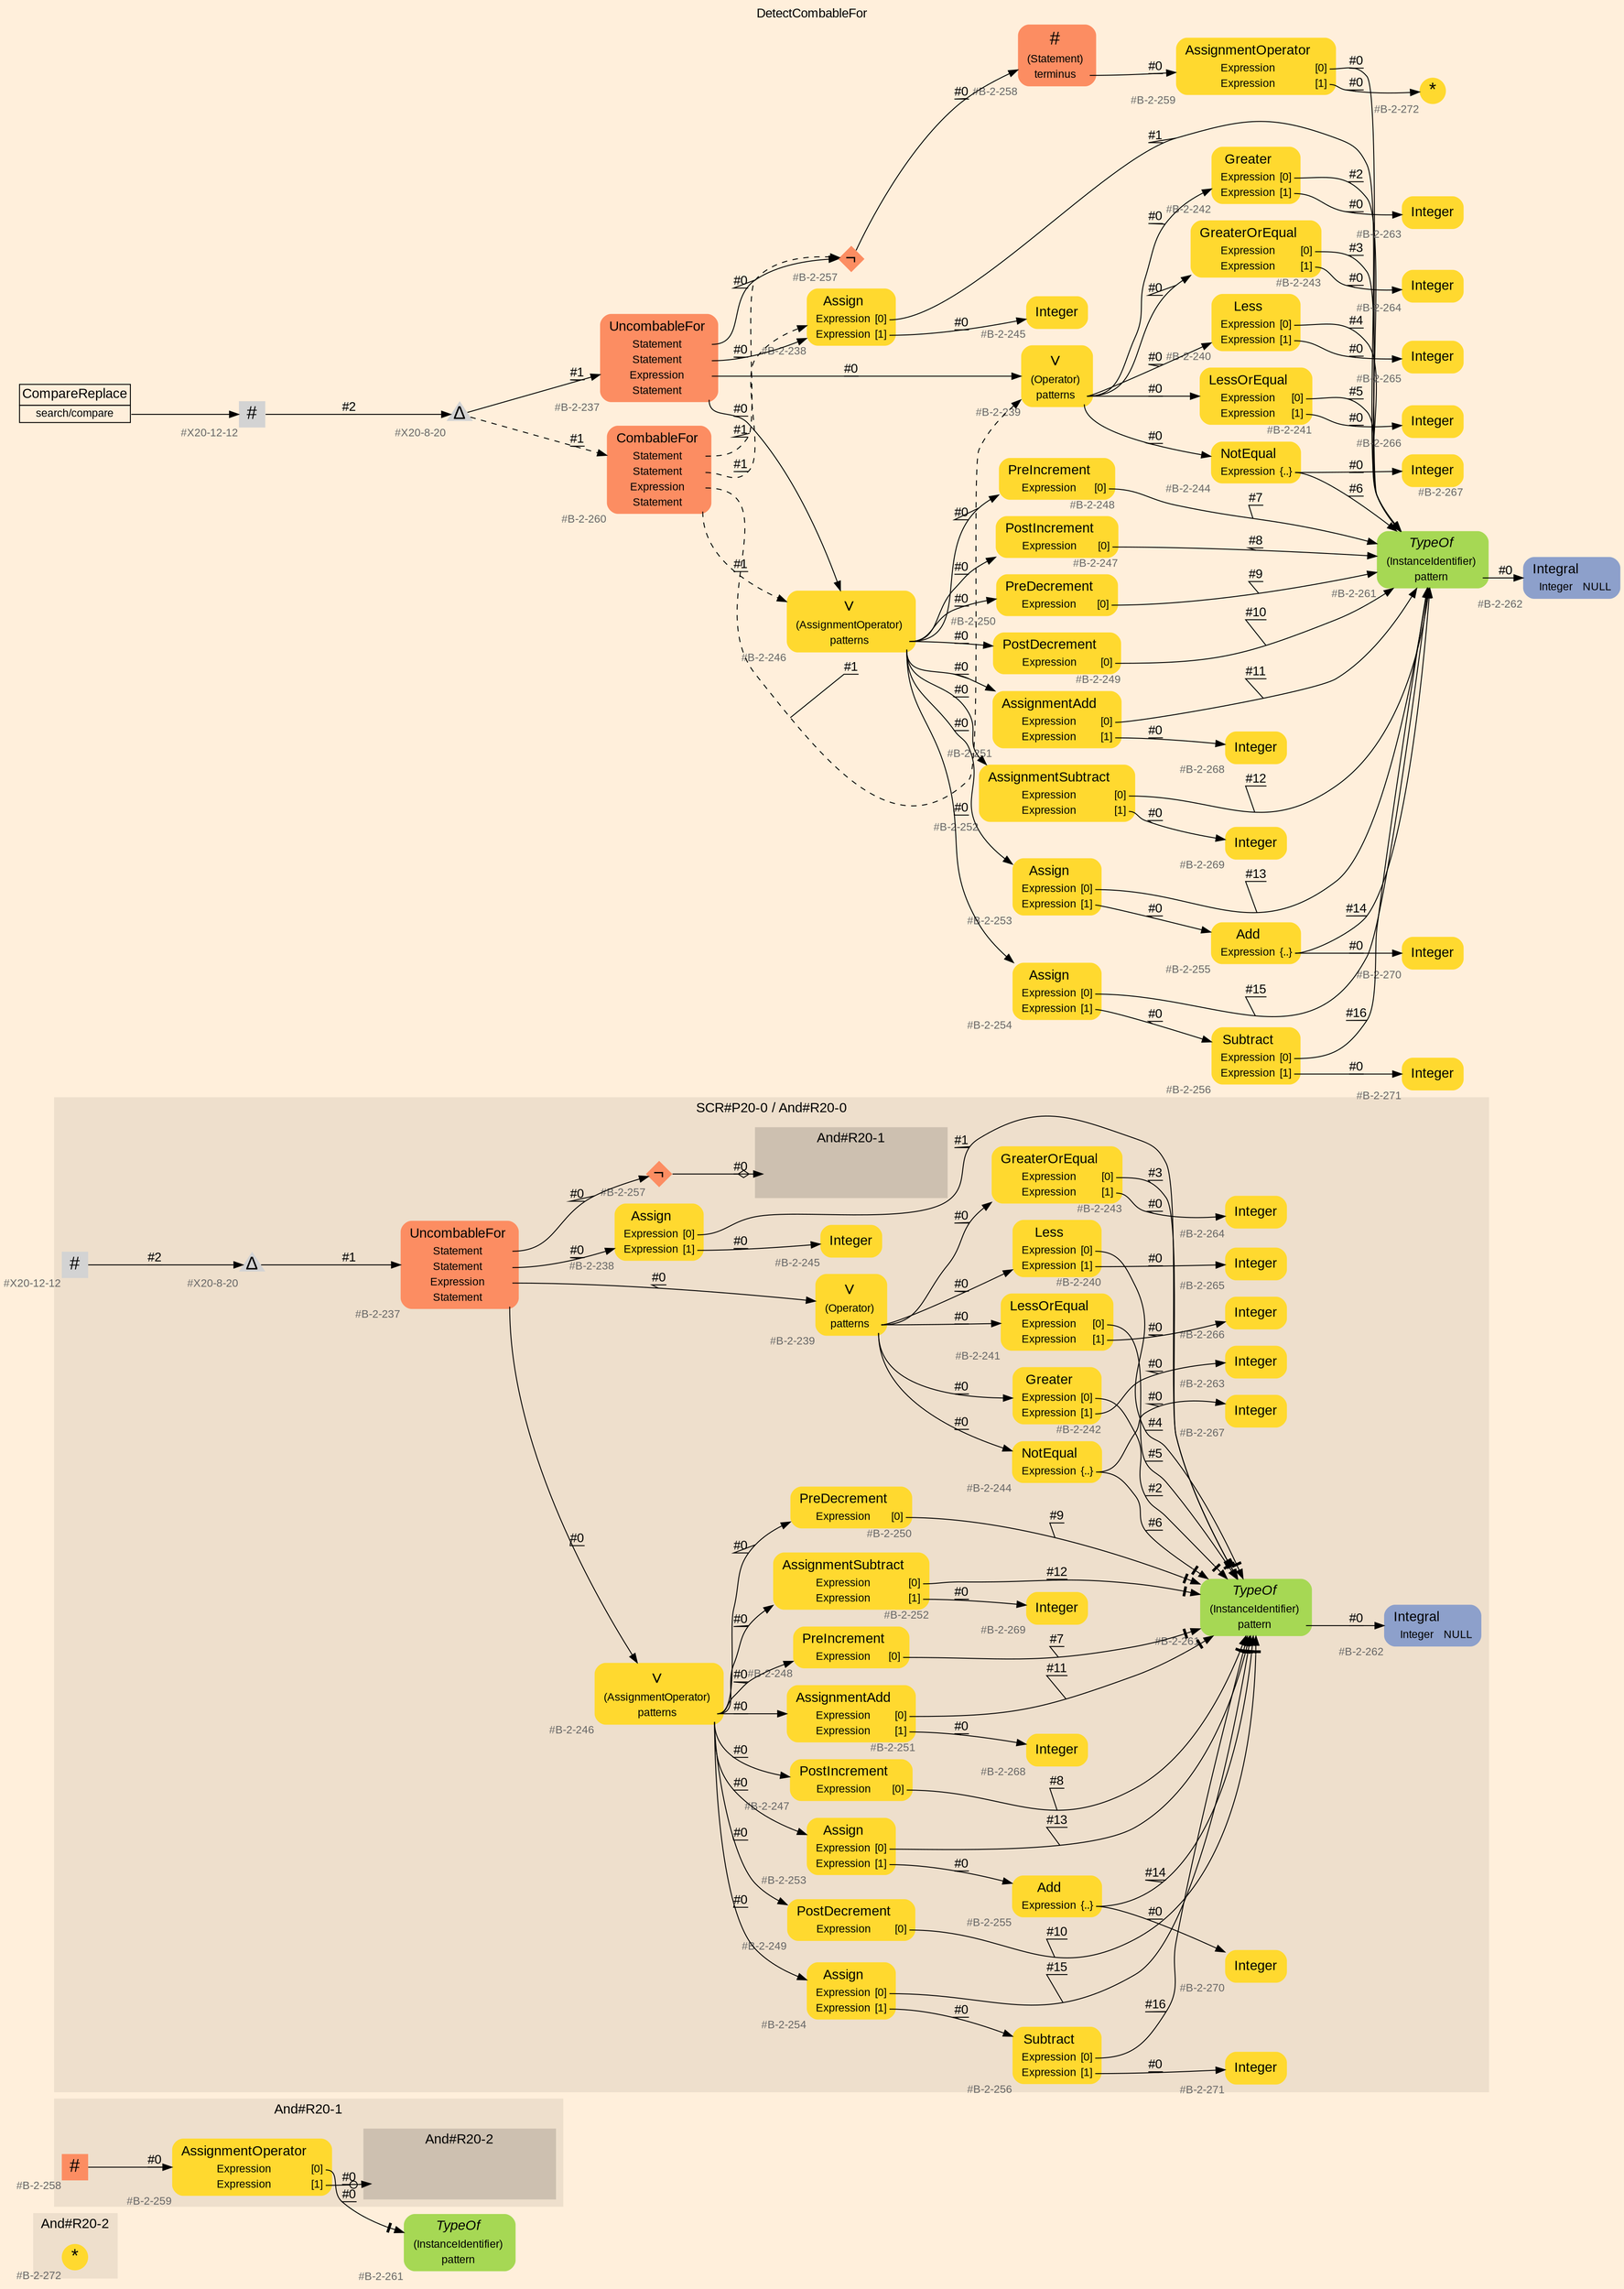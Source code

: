 digraph "DetectCombableFor" {
label = "DetectCombableFor"
labelloc = t
graph [
    rankdir = "LR"
    ranksep = 0.3
    bgcolor = antiquewhite1
    color = black
    fontcolor = black
    fontname = "Arial"
];
node [
    fontname = "Arial"
];
edge [
    fontname = "Arial"
];

// -------------------- figure And#R20-2 --------------------
// -------- region And#R20-2 ----------
subgraph "clusterAnd#R20-2" {
    label = "And#R20-2"
    style = "filled"
    color = antiquewhite2
    fontsize = "15"
    // -------- block And#R20-2/#B-2-272 ----------
    "And#R20-2/#B-2-272" [
        fillcolor = "/set28/6"
        xlabel = "#B-2-272"
        fontsize = "12"
        fontcolor = grey40
        shape = "circle"
        label = <<FONT COLOR="black" POINT-SIZE="20">*</FONT>>
        style = "filled"
        penwidth = 0.0
        fixedsize = true
        width = 0.4
        height = 0.4
    ];
    
}


// -------------------- figure And#R20-1 --------------------
// -------- region And#R20-1 ----------
subgraph "clusterAnd#R20-1" {
    label = "And#R20-1"
    style = "filled"
    color = antiquewhite2
    fontsize = "15"
    // -------- block And#R20-1/#B-2-258 ----------
    "And#R20-1/#B-2-258" [
        fillcolor = "/set28/2"
        xlabel = "#B-2-258"
        fontsize = "12"
        fontcolor = grey40
        shape = "square"
        label = <<FONT COLOR="black" POINT-SIZE="20">#</FONT>>
        style = "filled"
        penwidth = 0.0
        fixedsize = true
        width = 0.4
        height = 0.4
    ];
    
    // -------- block And#R20-1/#B-2-259 ----------
    "And#R20-1/#B-2-259" [
        fillcolor = "/set28/6"
        xlabel = "#B-2-259"
        fontsize = "12"
        fontcolor = grey40
        shape = "plaintext"
        label = <<TABLE BORDER="0" CELLBORDER="0" CELLSPACING="0">
         <TR><TD><FONT COLOR="black" POINT-SIZE="15">AssignmentOperator</FONT></TD></TR>
         <TR><TD><FONT COLOR="black" POINT-SIZE="12">Expression</FONT></TD><TD PORT="port0"><FONT COLOR="black" POINT-SIZE="12">[0]</FONT></TD></TR>
         <TR><TD><FONT COLOR="black" POINT-SIZE="12">Expression</FONT></TD><TD PORT="port1"><FONT COLOR="black" POINT-SIZE="12">[1]</FONT></TD></TR>
        </TABLE>>
        style = "rounded,filled"
    ];
    
    // -------- region And#R20-1/And#R20-2 ----------
    subgraph "clusterAnd#R20-1/And#R20-2" {
        label = "And#R20-2"
        style = "filled"
        color = antiquewhite3
        fontsize = "15"
        // -------- block And#R20-1/And#R20-2/#B-2-272 ----------
        "And#R20-1/And#R20-2/#B-2-272" [
            fillcolor = "/set28/6"
            xlabel = "#B-2-272"
            fontsize = "12"
            fontcolor = grey40
            shape = "none"
            style = "invisible"
        ];
        
    }
    
}

// -------- block And#R20-1/#B-2-261 ----------
"And#R20-1/#B-2-261" [
    fillcolor = "/set28/5"
    xlabel = "#B-2-261"
    fontsize = "12"
    fontcolor = grey40
    shape = "plaintext"
    label = <<TABLE BORDER="0" CELLBORDER="0" CELLSPACING="0">
     <TR><TD><FONT COLOR="black" POINT-SIZE="15"><I>TypeOf</I></FONT></TD></TR>
     <TR><TD><FONT COLOR="black" POINT-SIZE="12">(InstanceIdentifier)</FONT></TD><TD PORT="port0"></TD></TR>
     <TR><TD><FONT COLOR="black" POINT-SIZE="12">pattern</FONT></TD><TD PORT="port1"></TD></TR>
    </TABLE>>
    style = "rounded,filled"
];

"And#R20-1/#B-2-258" -> "And#R20-1/#B-2-259" [
    label = "#0"
    decorate = true
    color = black
    fontcolor = black
];

"And#R20-1/#B-2-259":port0 -> "And#R20-1/#B-2-261" [
    arrowhead="normalnonetee"
    label = "#0"
    decorate = true
    color = black
    fontcolor = black
];

"And#R20-1/#B-2-259":port1 -> "And#R20-1/And#R20-2/#B-2-272" [
    arrowhead="normalnoneodot"
    label = "#0"
    decorate = true
    color = black
    fontcolor = black
];


// -------------------- figure And#R20-0 --------------------
// -------- region And#R20-0 ----------
subgraph "clusterAnd#R20-0" {
    label = "SCR#P20-0 / And#R20-0"
    style = "filled"
    color = antiquewhite2
    fontsize = "15"
    // -------- block And#R20-0/#B-2-249 ----------
    "And#R20-0/#B-2-249" [
        fillcolor = "/set28/6"
        xlabel = "#B-2-249"
        fontsize = "12"
        fontcolor = grey40
        shape = "plaintext"
        label = <<TABLE BORDER="0" CELLBORDER="0" CELLSPACING="0">
         <TR><TD><FONT COLOR="black" POINT-SIZE="15">PostDecrement</FONT></TD></TR>
         <TR><TD><FONT COLOR="black" POINT-SIZE="12">Expression</FONT></TD><TD PORT="port0"><FONT COLOR="black" POINT-SIZE="12">[0]</FONT></TD></TR>
        </TABLE>>
        style = "rounded,filled"
    ];
    
    // -------- block And#R20-0/#B-2-257 ----------
    "And#R20-0/#B-2-257" [
        fillcolor = "/set28/2"
        xlabel = "#B-2-257"
        fontsize = "12"
        fontcolor = grey40
        shape = "diamond"
        label = <<FONT COLOR="black" POINT-SIZE="20">¬</FONT>>
        style = "filled"
        penwidth = 0.0
        fixedsize = true
        width = 0.4
        height = 0.4
    ];
    
    // -------- block And#R20-0/#B-2-247 ----------
    "And#R20-0/#B-2-247" [
        fillcolor = "/set28/6"
        xlabel = "#B-2-247"
        fontsize = "12"
        fontcolor = grey40
        shape = "plaintext"
        label = <<TABLE BORDER="0" CELLBORDER="0" CELLSPACING="0">
         <TR><TD><FONT COLOR="black" POINT-SIZE="15">PostIncrement</FONT></TD></TR>
         <TR><TD><FONT COLOR="black" POINT-SIZE="12">Expression</FONT></TD><TD PORT="port0"><FONT COLOR="black" POINT-SIZE="12">[0]</FONT></TD></TR>
        </TABLE>>
        style = "rounded,filled"
    ];
    
    // -------- block And#R20-0/#B-2-239 ----------
    "And#R20-0/#B-2-239" [
        fillcolor = "/set28/6"
        xlabel = "#B-2-239"
        fontsize = "12"
        fontcolor = grey40
        shape = "plaintext"
        label = <<TABLE BORDER="0" CELLBORDER="0" CELLSPACING="0">
         <TR><TD><FONT COLOR="black" POINT-SIZE="20">∨</FONT></TD></TR>
         <TR><TD><FONT COLOR="black" POINT-SIZE="12">(Operator)</FONT></TD><TD PORT="port0"></TD></TR>
         <TR><TD><FONT COLOR="black" POINT-SIZE="12">patterns</FONT></TD><TD PORT="port1"></TD></TR>
        </TABLE>>
        style = "rounded,filled"
    ];
    
    // -------- block And#R20-0/#B-2-267 ----------
    "And#R20-0/#B-2-267" [
        fillcolor = "/set28/6"
        xlabel = "#B-2-267"
        fontsize = "12"
        fontcolor = grey40
        shape = "plaintext"
        label = <<TABLE BORDER="0" CELLBORDER="0" CELLSPACING="0">
         <TR><TD><FONT COLOR="black" POINT-SIZE="15">Integer</FONT></TD></TR>
        </TABLE>>
        style = "rounded,filled"
    ];
    
    // -------- block And#R20-0/#B-2-262 ----------
    "And#R20-0/#B-2-262" [
        fillcolor = "/set28/3"
        xlabel = "#B-2-262"
        fontsize = "12"
        fontcolor = grey40
        shape = "plaintext"
        label = <<TABLE BORDER="0" CELLBORDER="0" CELLSPACING="0">
         <TR><TD><FONT COLOR="black" POINT-SIZE="15">Integral</FONT></TD></TR>
         <TR><TD><FONT COLOR="black" POINT-SIZE="12">Integer</FONT></TD><TD PORT="port0"><FONT COLOR="black" POINT-SIZE="12">NULL</FONT></TD></TR>
        </TABLE>>
        style = "rounded,filled"
    ];
    
    // -------- block And#R20-0/#B-2-248 ----------
    "And#R20-0/#B-2-248" [
        fillcolor = "/set28/6"
        xlabel = "#B-2-248"
        fontsize = "12"
        fontcolor = grey40
        shape = "plaintext"
        label = <<TABLE BORDER="0" CELLBORDER="0" CELLSPACING="0">
         <TR><TD><FONT COLOR="black" POINT-SIZE="15">PreIncrement</FONT></TD></TR>
         <TR><TD><FONT COLOR="black" POINT-SIZE="12">Expression</FONT></TD><TD PORT="port0"><FONT COLOR="black" POINT-SIZE="12">[0]</FONT></TD></TR>
        </TABLE>>
        style = "rounded,filled"
    ];
    
    // -------- block And#R20-0/#B-2-266 ----------
    "And#R20-0/#B-2-266" [
        fillcolor = "/set28/6"
        xlabel = "#B-2-266"
        fontsize = "12"
        fontcolor = grey40
        shape = "plaintext"
        label = <<TABLE BORDER="0" CELLBORDER="0" CELLSPACING="0">
         <TR><TD><FONT COLOR="black" POINT-SIZE="15">Integer</FONT></TD></TR>
        </TABLE>>
        style = "rounded,filled"
    ];
    
    // -------- block And#R20-0/#B-2-253 ----------
    "And#R20-0/#B-2-253" [
        fillcolor = "/set28/6"
        xlabel = "#B-2-253"
        fontsize = "12"
        fontcolor = grey40
        shape = "plaintext"
        label = <<TABLE BORDER="0" CELLBORDER="0" CELLSPACING="0">
         <TR><TD><FONT COLOR="black" POINT-SIZE="15">Assign</FONT></TD></TR>
         <TR><TD><FONT COLOR="black" POINT-SIZE="12">Expression</FONT></TD><TD PORT="port0"><FONT COLOR="black" POINT-SIZE="12">[0]</FONT></TD></TR>
         <TR><TD><FONT COLOR="black" POINT-SIZE="12">Expression</FONT></TD><TD PORT="port1"><FONT COLOR="black" POINT-SIZE="12">[1]</FONT></TD></TR>
        </TABLE>>
        style = "rounded,filled"
    ];
    
    // -------- block And#R20-0/#B-2-268 ----------
    "And#R20-0/#B-2-268" [
        fillcolor = "/set28/6"
        xlabel = "#B-2-268"
        fontsize = "12"
        fontcolor = grey40
        shape = "plaintext"
        label = <<TABLE BORDER="0" CELLBORDER="0" CELLSPACING="0">
         <TR><TD><FONT COLOR="black" POINT-SIZE="15">Integer</FONT></TD></TR>
        </TABLE>>
        style = "rounded,filled"
    ];
    
    // -------- block And#R20-0/#B-2-238 ----------
    "And#R20-0/#B-2-238" [
        fillcolor = "/set28/6"
        xlabel = "#B-2-238"
        fontsize = "12"
        fontcolor = grey40
        shape = "plaintext"
        label = <<TABLE BORDER="0" CELLBORDER="0" CELLSPACING="0">
         <TR><TD><FONT COLOR="black" POINT-SIZE="15">Assign</FONT></TD></TR>
         <TR><TD><FONT COLOR="black" POINT-SIZE="12">Expression</FONT></TD><TD PORT="port0"><FONT COLOR="black" POINT-SIZE="12">[0]</FONT></TD></TR>
         <TR><TD><FONT COLOR="black" POINT-SIZE="12">Expression</FONT></TD><TD PORT="port1"><FONT COLOR="black" POINT-SIZE="12">[1]</FONT></TD></TR>
        </TABLE>>
        style = "rounded,filled"
    ];
    
    // -------- block And#R20-0/#B-2-252 ----------
    "And#R20-0/#B-2-252" [
        fillcolor = "/set28/6"
        xlabel = "#B-2-252"
        fontsize = "12"
        fontcolor = grey40
        shape = "plaintext"
        label = <<TABLE BORDER="0" CELLBORDER="0" CELLSPACING="0">
         <TR><TD><FONT COLOR="black" POINT-SIZE="15">AssignmentSubtract</FONT></TD></TR>
         <TR><TD><FONT COLOR="black" POINT-SIZE="12">Expression</FONT></TD><TD PORT="port0"><FONT COLOR="black" POINT-SIZE="12">[0]</FONT></TD></TR>
         <TR><TD><FONT COLOR="black" POINT-SIZE="12">Expression</FONT></TD><TD PORT="port1"><FONT COLOR="black" POINT-SIZE="12">[1]</FONT></TD></TR>
        </TABLE>>
        style = "rounded,filled"
    ];
    
    // -------- block And#R20-0/#B-2-261 ----------
    "And#R20-0/#B-2-261" [
        fillcolor = "/set28/5"
        xlabel = "#B-2-261"
        fontsize = "12"
        fontcolor = grey40
        shape = "plaintext"
        label = <<TABLE BORDER="0" CELLBORDER="0" CELLSPACING="0">
         <TR><TD><FONT COLOR="black" POINT-SIZE="15"><I>TypeOf</I></FONT></TD></TR>
         <TR><TD><FONT COLOR="black" POINT-SIZE="12">(InstanceIdentifier)</FONT></TD><TD PORT="port0"></TD></TR>
         <TR><TD><FONT COLOR="black" POINT-SIZE="12">pattern</FONT></TD><TD PORT="port1"></TD></TR>
        </TABLE>>
        style = "rounded,filled"
    ];
    
    // -------- block And#R20-0/#B-2-250 ----------
    "And#R20-0/#B-2-250" [
        fillcolor = "/set28/6"
        xlabel = "#B-2-250"
        fontsize = "12"
        fontcolor = grey40
        shape = "plaintext"
        label = <<TABLE BORDER="0" CELLBORDER="0" CELLSPACING="0">
         <TR><TD><FONT COLOR="black" POINT-SIZE="15">PreDecrement</FONT></TD></TR>
         <TR><TD><FONT COLOR="black" POINT-SIZE="12">Expression</FONT></TD><TD PORT="port0"><FONT COLOR="black" POINT-SIZE="12">[0]</FONT></TD></TR>
        </TABLE>>
        style = "rounded,filled"
    ];
    
    // -------- block And#R20-0/#B-2-269 ----------
    "And#R20-0/#B-2-269" [
        fillcolor = "/set28/6"
        xlabel = "#B-2-269"
        fontsize = "12"
        fontcolor = grey40
        shape = "plaintext"
        label = <<TABLE BORDER="0" CELLBORDER="0" CELLSPACING="0">
         <TR><TD><FONT COLOR="black" POINT-SIZE="15">Integer</FONT></TD></TR>
        </TABLE>>
        style = "rounded,filled"
    ];
    
    // -------- block And#R20-0/#B-2-263 ----------
    "And#R20-0/#B-2-263" [
        fillcolor = "/set28/6"
        xlabel = "#B-2-263"
        fontsize = "12"
        fontcolor = grey40
        shape = "plaintext"
        label = <<TABLE BORDER="0" CELLBORDER="0" CELLSPACING="0">
         <TR><TD><FONT COLOR="black" POINT-SIZE="15">Integer</FONT></TD></TR>
        </TABLE>>
        style = "rounded,filled"
    ];
    
    // -------- block And#R20-0/#B-2-241 ----------
    "And#R20-0/#B-2-241" [
        fillcolor = "/set28/6"
        xlabel = "#B-2-241"
        fontsize = "12"
        fontcolor = grey40
        shape = "plaintext"
        label = <<TABLE BORDER="0" CELLBORDER="0" CELLSPACING="0">
         <TR><TD><FONT COLOR="black" POINT-SIZE="15">LessOrEqual</FONT></TD></TR>
         <TR><TD><FONT COLOR="black" POINT-SIZE="12">Expression</FONT></TD><TD PORT="port0"><FONT COLOR="black" POINT-SIZE="12">[0]</FONT></TD></TR>
         <TR><TD><FONT COLOR="black" POINT-SIZE="12">Expression</FONT></TD><TD PORT="port1"><FONT COLOR="black" POINT-SIZE="12">[1]</FONT></TD></TR>
        </TABLE>>
        style = "rounded,filled"
    ];
    
    // -------- block And#R20-0/#B-2-256 ----------
    "And#R20-0/#B-2-256" [
        fillcolor = "/set28/6"
        xlabel = "#B-2-256"
        fontsize = "12"
        fontcolor = grey40
        shape = "plaintext"
        label = <<TABLE BORDER="0" CELLBORDER="0" CELLSPACING="0">
         <TR><TD><FONT COLOR="black" POINT-SIZE="15">Subtract</FONT></TD></TR>
         <TR><TD><FONT COLOR="black" POINT-SIZE="12">Expression</FONT></TD><TD PORT="port0"><FONT COLOR="black" POINT-SIZE="12">[0]</FONT></TD></TR>
         <TR><TD><FONT COLOR="black" POINT-SIZE="12">Expression</FONT></TD><TD PORT="port1"><FONT COLOR="black" POINT-SIZE="12">[1]</FONT></TD></TR>
        </TABLE>>
        style = "rounded,filled"
    ];
    
    // -------- block And#R20-0/#B-2-255 ----------
    "And#R20-0/#B-2-255" [
        fillcolor = "/set28/6"
        xlabel = "#B-2-255"
        fontsize = "12"
        fontcolor = grey40
        shape = "plaintext"
        label = <<TABLE BORDER="0" CELLBORDER="0" CELLSPACING="0">
         <TR><TD><FONT COLOR="black" POINT-SIZE="15">Add</FONT></TD></TR>
         <TR><TD><FONT COLOR="black" POINT-SIZE="12">Expression</FONT></TD><TD PORT="port0"><FONT COLOR="black" POINT-SIZE="12">{..}</FONT></TD></TR>
        </TABLE>>
        style = "rounded,filled"
    ];
    
    // -------- block And#R20-0/#B-2-240 ----------
    "And#R20-0/#B-2-240" [
        fillcolor = "/set28/6"
        xlabel = "#B-2-240"
        fontsize = "12"
        fontcolor = grey40
        shape = "plaintext"
        label = <<TABLE BORDER="0" CELLBORDER="0" CELLSPACING="0">
         <TR><TD><FONT COLOR="black" POINT-SIZE="15">Less</FONT></TD></TR>
         <TR><TD><FONT COLOR="black" POINT-SIZE="12">Expression</FONT></TD><TD PORT="port0"><FONT COLOR="black" POINT-SIZE="12">[0]</FONT></TD></TR>
         <TR><TD><FONT COLOR="black" POINT-SIZE="12">Expression</FONT></TD><TD PORT="port1"><FONT COLOR="black" POINT-SIZE="12">[1]</FONT></TD></TR>
        </TABLE>>
        style = "rounded,filled"
    ];
    
    // -------- block And#R20-0/#B-2-243 ----------
    "And#R20-0/#B-2-243" [
        fillcolor = "/set28/6"
        xlabel = "#B-2-243"
        fontsize = "12"
        fontcolor = grey40
        shape = "plaintext"
        label = <<TABLE BORDER="0" CELLBORDER="0" CELLSPACING="0">
         <TR><TD><FONT COLOR="black" POINT-SIZE="15">GreaterOrEqual</FONT></TD></TR>
         <TR><TD><FONT COLOR="black" POINT-SIZE="12">Expression</FONT></TD><TD PORT="port0"><FONT COLOR="black" POINT-SIZE="12">[0]</FONT></TD></TR>
         <TR><TD><FONT COLOR="black" POINT-SIZE="12">Expression</FONT></TD><TD PORT="port1"><FONT COLOR="black" POINT-SIZE="12">[1]</FONT></TD></TR>
        </TABLE>>
        style = "rounded,filled"
    ];
    
    // -------- block And#R20-0/#X20-8-20 ----------
    "And#R20-0/#X20-8-20" [
        xlabel = "#X20-8-20"
        fontsize = "12"
        fontcolor = grey40
        shape = "triangle"
        label = <<FONT COLOR="black" POINT-SIZE="20">Δ</FONT>>
        style = "filled"
        penwidth = 0.0
        fixedsize = true
        width = 0.4
        height = 0.4
    ];
    
    // -------- block And#R20-0/#B-2-265 ----------
    "And#R20-0/#B-2-265" [
        fillcolor = "/set28/6"
        xlabel = "#B-2-265"
        fontsize = "12"
        fontcolor = grey40
        shape = "plaintext"
        label = <<TABLE BORDER="0" CELLBORDER="0" CELLSPACING="0">
         <TR><TD><FONT COLOR="black" POINT-SIZE="15">Integer</FONT></TD></TR>
        </TABLE>>
        style = "rounded,filled"
    ];
    
    // -------- block And#R20-0/#B-2-270 ----------
    "And#R20-0/#B-2-270" [
        fillcolor = "/set28/6"
        xlabel = "#B-2-270"
        fontsize = "12"
        fontcolor = grey40
        shape = "plaintext"
        label = <<TABLE BORDER="0" CELLBORDER="0" CELLSPACING="0">
         <TR><TD><FONT COLOR="black" POINT-SIZE="15">Integer</FONT></TD></TR>
        </TABLE>>
        style = "rounded,filled"
    ];
    
    // -------- block And#R20-0/#B-2-246 ----------
    "And#R20-0/#B-2-246" [
        fillcolor = "/set28/6"
        xlabel = "#B-2-246"
        fontsize = "12"
        fontcolor = grey40
        shape = "plaintext"
        label = <<TABLE BORDER="0" CELLBORDER="0" CELLSPACING="0">
         <TR><TD><FONT COLOR="black" POINT-SIZE="20">∨</FONT></TD></TR>
         <TR><TD><FONT COLOR="black" POINT-SIZE="12">(AssignmentOperator)</FONT></TD><TD PORT="port0"></TD></TR>
         <TR><TD><FONT COLOR="black" POINT-SIZE="12">patterns</FONT></TD><TD PORT="port1"></TD></TR>
        </TABLE>>
        style = "rounded,filled"
    ];
    
    // -------- block And#R20-0/#B-2-244 ----------
    "And#R20-0/#B-2-244" [
        fillcolor = "/set28/6"
        xlabel = "#B-2-244"
        fontsize = "12"
        fontcolor = grey40
        shape = "plaintext"
        label = <<TABLE BORDER="0" CELLBORDER="0" CELLSPACING="0">
         <TR><TD><FONT COLOR="black" POINT-SIZE="15">NotEqual</FONT></TD></TR>
         <TR><TD><FONT COLOR="black" POINT-SIZE="12">Expression</FONT></TD><TD PORT="port0"><FONT COLOR="black" POINT-SIZE="12">{..}</FONT></TD></TR>
        </TABLE>>
        style = "rounded,filled"
    ];
    
    // -------- block And#R20-0/#B-2-254 ----------
    "And#R20-0/#B-2-254" [
        fillcolor = "/set28/6"
        xlabel = "#B-2-254"
        fontsize = "12"
        fontcolor = grey40
        shape = "plaintext"
        label = <<TABLE BORDER="0" CELLBORDER="0" CELLSPACING="0">
         <TR><TD><FONT COLOR="black" POINT-SIZE="15">Assign</FONT></TD></TR>
         <TR><TD><FONT COLOR="black" POINT-SIZE="12">Expression</FONT></TD><TD PORT="port0"><FONT COLOR="black" POINT-SIZE="12">[0]</FONT></TD></TR>
         <TR><TD><FONT COLOR="black" POINT-SIZE="12">Expression</FONT></TD><TD PORT="port1"><FONT COLOR="black" POINT-SIZE="12">[1]</FONT></TD></TR>
        </TABLE>>
        style = "rounded,filled"
    ];
    
    // -------- block And#R20-0/#B-2-271 ----------
    "And#R20-0/#B-2-271" [
        fillcolor = "/set28/6"
        xlabel = "#B-2-271"
        fontsize = "12"
        fontcolor = grey40
        shape = "plaintext"
        label = <<TABLE BORDER="0" CELLBORDER="0" CELLSPACING="0">
         <TR><TD><FONT COLOR="black" POINT-SIZE="15">Integer</FONT></TD></TR>
        </TABLE>>
        style = "rounded,filled"
    ];
    
    // -------- block And#R20-0/#B-2-251 ----------
    "And#R20-0/#B-2-251" [
        fillcolor = "/set28/6"
        xlabel = "#B-2-251"
        fontsize = "12"
        fontcolor = grey40
        shape = "plaintext"
        label = <<TABLE BORDER="0" CELLBORDER="0" CELLSPACING="0">
         <TR><TD><FONT COLOR="black" POINT-SIZE="15">AssignmentAdd</FONT></TD></TR>
         <TR><TD><FONT COLOR="black" POINT-SIZE="12">Expression</FONT></TD><TD PORT="port0"><FONT COLOR="black" POINT-SIZE="12">[0]</FONT></TD></TR>
         <TR><TD><FONT COLOR="black" POINT-SIZE="12">Expression</FONT></TD><TD PORT="port1"><FONT COLOR="black" POINT-SIZE="12">[1]</FONT></TD></TR>
        </TABLE>>
        style = "rounded,filled"
    ];
    
    // -------- block And#R20-0/#B-2-264 ----------
    "And#R20-0/#B-2-264" [
        fillcolor = "/set28/6"
        xlabel = "#B-2-264"
        fontsize = "12"
        fontcolor = grey40
        shape = "plaintext"
        label = <<TABLE BORDER="0" CELLBORDER="0" CELLSPACING="0">
         <TR><TD><FONT COLOR="black" POINT-SIZE="15">Integer</FONT></TD></TR>
        </TABLE>>
        style = "rounded,filled"
    ];
    
    // -------- block And#R20-0/#B-2-242 ----------
    "And#R20-0/#B-2-242" [
        fillcolor = "/set28/6"
        xlabel = "#B-2-242"
        fontsize = "12"
        fontcolor = grey40
        shape = "plaintext"
        label = <<TABLE BORDER="0" CELLBORDER="0" CELLSPACING="0">
         <TR><TD><FONT COLOR="black" POINT-SIZE="15">Greater</FONT></TD></TR>
         <TR><TD><FONT COLOR="black" POINT-SIZE="12">Expression</FONT></TD><TD PORT="port0"><FONT COLOR="black" POINT-SIZE="12">[0]</FONT></TD></TR>
         <TR><TD><FONT COLOR="black" POINT-SIZE="12">Expression</FONT></TD><TD PORT="port1"><FONT COLOR="black" POINT-SIZE="12">[1]</FONT></TD></TR>
        </TABLE>>
        style = "rounded,filled"
    ];
    
    // -------- block And#R20-0/#X20-12-12 ----------
    "And#R20-0/#X20-12-12" [
        xlabel = "#X20-12-12"
        fontsize = "12"
        fontcolor = grey40
        shape = "square"
        label = <<FONT COLOR="black" POINT-SIZE="20">#</FONT>>
        style = "filled"
        penwidth = 0.0
        fixedsize = true
        width = 0.4
        height = 0.4
    ];
    
    // -------- block And#R20-0/#B-2-237 ----------
    "And#R20-0/#B-2-237" [
        fillcolor = "/set28/2"
        xlabel = "#B-2-237"
        fontsize = "12"
        fontcolor = grey40
        shape = "plaintext"
        label = <<TABLE BORDER="0" CELLBORDER="0" CELLSPACING="0">
         <TR><TD><FONT COLOR="black" POINT-SIZE="15">UncombableFor</FONT></TD></TR>
         <TR><TD><FONT COLOR="black" POINT-SIZE="12">Statement</FONT></TD><TD PORT="port0"></TD></TR>
         <TR><TD><FONT COLOR="black" POINT-SIZE="12">Statement</FONT></TD><TD PORT="port1"></TD></TR>
         <TR><TD><FONT COLOR="black" POINT-SIZE="12">Expression</FONT></TD><TD PORT="port2"></TD></TR>
         <TR><TD><FONT COLOR="black" POINT-SIZE="12">Statement</FONT></TD><TD PORT="port3"></TD></TR>
        </TABLE>>
        style = "rounded,filled"
    ];
    
    // -------- block And#R20-0/#B-2-245 ----------
    "And#R20-0/#B-2-245" [
        fillcolor = "/set28/6"
        xlabel = "#B-2-245"
        fontsize = "12"
        fontcolor = grey40
        shape = "plaintext"
        label = <<TABLE BORDER="0" CELLBORDER="0" CELLSPACING="0">
         <TR><TD><FONT COLOR="black" POINT-SIZE="15">Integer</FONT></TD></TR>
        </TABLE>>
        style = "rounded,filled"
    ];
    
    // -------- region And#R20-0/And#R20-1 ----------
    subgraph "clusterAnd#R20-0/And#R20-1" {
        label = "And#R20-1"
        style = "filled"
        color = antiquewhite3
        fontsize = "15"
        // -------- block And#R20-0/And#R20-1/#B-2-258 ----------
        "And#R20-0/And#R20-1/#B-2-258" [
            fillcolor = "/set28/2"
            xlabel = "#B-2-258"
            fontsize = "12"
            fontcolor = grey40
            shape = "none"
            style = "invisible"
        ];
        
    }
    
}

"And#R20-0/#B-2-249":port0 -> "And#R20-0/#B-2-261" [
    arrowhead="normalnonetee"
    label = "#10"
    decorate = true
    color = black
    fontcolor = black
];

"And#R20-0/#B-2-257" -> "And#R20-0/And#R20-1/#B-2-258" [
    arrowhead="normalnoneodiamond"
    label = "#0"
    decorate = true
    color = black
    fontcolor = black
];

"And#R20-0/#B-2-247":port0 -> "And#R20-0/#B-2-261" [
    arrowhead="normalnonetee"
    label = "#8"
    decorate = true
    color = black
    fontcolor = black
];

"And#R20-0/#B-2-239":port1 -> "And#R20-0/#B-2-242" [
    label = "#0"
    decorate = true
    color = black
    fontcolor = black
];

"And#R20-0/#B-2-239":port1 -> "And#R20-0/#B-2-243" [
    label = "#0"
    decorate = true
    color = black
    fontcolor = black
];

"And#R20-0/#B-2-239":port1 -> "And#R20-0/#B-2-240" [
    label = "#0"
    decorate = true
    color = black
    fontcolor = black
];

"And#R20-0/#B-2-239":port1 -> "And#R20-0/#B-2-241" [
    label = "#0"
    decorate = true
    color = black
    fontcolor = black
];

"And#R20-0/#B-2-239":port1 -> "And#R20-0/#B-2-244" [
    label = "#0"
    decorate = true
    color = black
    fontcolor = black
];

"And#R20-0/#B-2-248":port0 -> "And#R20-0/#B-2-261" [
    arrowhead="normalnonetee"
    label = "#7"
    decorate = true
    color = black
    fontcolor = black
];

"And#R20-0/#B-2-253":port0 -> "And#R20-0/#B-2-261" [
    arrowhead="normalnonetee"
    label = "#13"
    decorate = true
    color = black
    fontcolor = black
];

"And#R20-0/#B-2-253":port1 -> "And#R20-0/#B-2-255" [
    label = "#0"
    decorate = true
    color = black
    fontcolor = black
];

"And#R20-0/#B-2-238":port0 -> "And#R20-0/#B-2-261" [
    arrowhead="normalnonebox"
    label = "#1"
    decorate = true
    color = black
    fontcolor = black
];

"And#R20-0/#B-2-238":port1 -> "And#R20-0/#B-2-245" [
    label = "#0"
    decorate = true
    color = black
    fontcolor = black
];

"And#R20-0/#B-2-252":port0 -> "And#R20-0/#B-2-261" [
    arrowhead="normalnonetee"
    label = "#12"
    decorate = true
    color = black
    fontcolor = black
];

"And#R20-0/#B-2-252":port1 -> "And#R20-0/#B-2-269" [
    label = "#0"
    decorate = true
    color = black
    fontcolor = black
];

"And#R20-0/#B-2-261":port1 -> "And#R20-0/#B-2-262" [
    label = "#0"
    decorate = true
    color = black
    fontcolor = black
];

"And#R20-0/#B-2-250":port0 -> "And#R20-0/#B-2-261" [
    arrowhead="normalnonetee"
    label = "#9"
    decorate = true
    color = black
    fontcolor = black
];

"And#R20-0/#B-2-241":port0 -> "And#R20-0/#B-2-261" [
    arrowhead="normalnonetee"
    label = "#5"
    decorate = true
    color = black
    fontcolor = black
];

"And#R20-0/#B-2-241":port1 -> "And#R20-0/#B-2-266" [
    label = "#0"
    decorate = true
    color = black
    fontcolor = black
];

"And#R20-0/#B-2-256":port0 -> "And#R20-0/#B-2-261" [
    arrowhead="normalnonetee"
    label = "#16"
    decorate = true
    color = black
    fontcolor = black
];

"And#R20-0/#B-2-256":port1 -> "And#R20-0/#B-2-271" [
    label = "#0"
    decorate = true
    color = black
    fontcolor = black
];

"And#R20-0/#B-2-255":port0 -> "And#R20-0/#B-2-261" [
    arrowhead="normalnonetee"
    label = "#14"
    decorate = true
    color = black
    fontcolor = black
];

"And#R20-0/#B-2-255":port0 -> "And#R20-0/#B-2-270" [
    label = "#0"
    decorate = true
    color = black
    fontcolor = black
];

"And#R20-0/#B-2-240":port0 -> "And#R20-0/#B-2-261" [
    arrowhead="normalnonetee"
    label = "#4"
    decorate = true
    color = black
    fontcolor = black
];

"And#R20-0/#B-2-240":port1 -> "And#R20-0/#B-2-265" [
    label = "#0"
    decorate = true
    color = black
    fontcolor = black
];

"And#R20-0/#B-2-243":port0 -> "And#R20-0/#B-2-261" [
    arrowhead="normalnonetee"
    label = "#3"
    decorate = true
    color = black
    fontcolor = black
];

"And#R20-0/#B-2-243":port1 -> "And#R20-0/#B-2-264" [
    label = "#0"
    decorate = true
    color = black
    fontcolor = black
];

"And#R20-0/#X20-8-20" -> "And#R20-0/#B-2-237" [
    label = "#1"
    decorate = true
    color = black
    fontcolor = black
];

"And#R20-0/#B-2-246":port1 -> "And#R20-0/#B-2-248" [
    label = "#0"
    decorate = true
    color = black
    fontcolor = black
];

"And#R20-0/#B-2-246":port1 -> "And#R20-0/#B-2-247" [
    label = "#0"
    decorate = true
    color = black
    fontcolor = black
];

"And#R20-0/#B-2-246":port1 -> "And#R20-0/#B-2-250" [
    label = "#0"
    decorate = true
    color = black
    fontcolor = black
];

"And#R20-0/#B-2-246":port1 -> "And#R20-0/#B-2-249" [
    label = "#0"
    decorate = true
    color = black
    fontcolor = black
];

"And#R20-0/#B-2-246":port1 -> "And#R20-0/#B-2-251" [
    label = "#0"
    decorate = true
    color = black
    fontcolor = black
];

"And#R20-0/#B-2-246":port1 -> "And#R20-0/#B-2-252" [
    label = "#0"
    decorate = true
    color = black
    fontcolor = black
];

"And#R20-0/#B-2-246":port1 -> "And#R20-0/#B-2-253" [
    label = "#0"
    decorate = true
    color = black
    fontcolor = black
];

"And#R20-0/#B-2-246":port1 -> "And#R20-0/#B-2-254" [
    label = "#0"
    decorate = true
    color = black
    fontcolor = black
];

"And#R20-0/#B-2-244":port0 -> "And#R20-0/#B-2-261" [
    arrowhead="normalnonetee"
    label = "#6"
    decorate = true
    color = black
    fontcolor = black
];

"And#R20-0/#B-2-244":port0 -> "And#R20-0/#B-2-267" [
    label = "#0"
    decorate = true
    color = black
    fontcolor = black
];

"And#R20-0/#B-2-254":port0 -> "And#R20-0/#B-2-261" [
    arrowhead="normalnonetee"
    label = "#15"
    decorate = true
    color = black
    fontcolor = black
];

"And#R20-0/#B-2-254":port1 -> "And#R20-0/#B-2-256" [
    label = "#0"
    decorate = true
    color = black
    fontcolor = black
];

"And#R20-0/#B-2-251":port0 -> "And#R20-0/#B-2-261" [
    arrowhead="normalnonetee"
    label = "#11"
    decorate = true
    color = black
    fontcolor = black
];

"And#R20-0/#B-2-251":port1 -> "And#R20-0/#B-2-268" [
    label = "#0"
    decorate = true
    color = black
    fontcolor = black
];

"And#R20-0/#B-2-242":port0 -> "And#R20-0/#B-2-261" [
    arrowhead="normalnonetee"
    label = "#2"
    decorate = true
    color = black
    fontcolor = black
];

"And#R20-0/#B-2-242":port1 -> "And#R20-0/#B-2-263" [
    label = "#0"
    decorate = true
    color = black
    fontcolor = black
];

"And#R20-0/#X20-12-12" -> "And#R20-0/#X20-8-20" [
    label = "#2"
    decorate = true
    color = black
    fontcolor = black
];

"And#R20-0/#B-2-237":port0 -> "And#R20-0/#B-2-257" [
    label = "#0"
    decorate = true
    color = black
    fontcolor = black
];

"And#R20-0/#B-2-237":port1 -> "And#R20-0/#B-2-238" [
    label = "#0"
    decorate = true
    color = black
    fontcolor = black
];

"And#R20-0/#B-2-237":port2 -> "And#R20-0/#B-2-239" [
    label = "#0"
    decorate = true
    color = black
    fontcolor = black
];

"And#R20-0/#B-2-237":port3 -> "And#R20-0/#B-2-246" [
    label = "#0"
    decorate = true
    color = black
    fontcolor = black
];


// -------------------- transformation figure --------------------
// -------- block CR#X20-10-20 ----------
"CR#X20-10-20" [
    fillcolor = antiquewhite1
    fontsize = "12"
    fontcolor = grey40
    shape = "plaintext"
    label = <<TABLE BORDER="0" CELLBORDER="1" CELLSPACING="0">
     <TR><TD><FONT COLOR="black" POINT-SIZE="15">CompareReplace</FONT></TD></TR>
     <TR><TD PORT="port0"><FONT COLOR="black" POINT-SIZE="12">search/compare</FONT></TD></TR>
    </TABLE>>
    style = "filled"
    color = black
];

// -------- block #X20-12-12 ----------
"#X20-12-12" [
    xlabel = "#X20-12-12"
    fontsize = "12"
    fontcolor = grey40
    shape = "square"
    label = <<FONT COLOR="black" POINT-SIZE="20">#</FONT>>
    style = "filled"
    penwidth = 0.0
    fixedsize = true
    width = 0.4
    height = 0.4
];

// -------- block #X20-8-20 ----------
"#X20-8-20" [
    xlabel = "#X20-8-20"
    fontsize = "12"
    fontcolor = grey40
    shape = "triangle"
    label = <<FONT COLOR="black" POINT-SIZE="20">Δ</FONT>>
    style = "filled"
    penwidth = 0.0
    fixedsize = true
    width = 0.4
    height = 0.4
];

// -------- block #B-2-237 ----------
"#B-2-237" [
    fillcolor = "/set28/2"
    xlabel = "#B-2-237"
    fontsize = "12"
    fontcolor = grey40
    shape = "plaintext"
    label = <<TABLE BORDER="0" CELLBORDER="0" CELLSPACING="0">
     <TR><TD><FONT COLOR="black" POINT-SIZE="15">UncombableFor</FONT></TD></TR>
     <TR><TD><FONT COLOR="black" POINT-SIZE="12">Statement</FONT></TD><TD PORT="port0"></TD></TR>
     <TR><TD><FONT COLOR="black" POINT-SIZE="12">Statement</FONT></TD><TD PORT="port1"></TD></TR>
     <TR><TD><FONT COLOR="black" POINT-SIZE="12">Expression</FONT></TD><TD PORT="port2"></TD></TR>
     <TR><TD><FONT COLOR="black" POINT-SIZE="12">Statement</FONT></TD><TD PORT="port3"></TD></TR>
    </TABLE>>
    style = "rounded,filled"
];

// -------- block #B-2-257 ----------
"#B-2-257" [
    fillcolor = "/set28/2"
    xlabel = "#B-2-257"
    fontsize = "12"
    fontcolor = grey40
    shape = "diamond"
    label = <<FONT COLOR="black" POINT-SIZE="20">¬</FONT>>
    style = "filled"
    penwidth = 0.0
    fixedsize = true
    width = 0.4
    height = 0.4
];

// -------- block #B-2-258 ----------
"#B-2-258" [
    fillcolor = "/set28/2"
    xlabel = "#B-2-258"
    fontsize = "12"
    fontcolor = grey40
    shape = "plaintext"
    label = <<TABLE BORDER="0" CELLBORDER="0" CELLSPACING="0">
     <TR><TD><FONT COLOR="black" POINT-SIZE="20">#</FONT></TD></TR>
     <TR><TD><FONT COLOR="black" POINT-SIZE="12">(Statement)</FONT></TD><TD PORT="port0"></TD></TR>
     <TR><TD><FONT COLOR="black" POINT-SIZE="12">terminus</FONT></TD><TD PORT="port1"></TD></TR>
    </TABLE>>
    style = "rounded,filled"
];

// -------- block #B-2-259 ----------
"#B-2-259" [
    fillcolor = "/set28/6"
    xlabel = "#B-2-259"
    fontsize = "12"
    fontcolor = grey40
    shape = "plaintext"
    label = <<TABLE BORDER="0" CELLBORDER="0" CELLSPACING="0">
     <TR><TD><FONT COLOR="black" POINT-SIZE="15">AssignmentOperator</FONT></TD></TR>
     <TR><TD><FONT COLOR="black" POINT-SIZE="12">Expression</FONT></TD><TD PORT="port0"><FONT COLOR="black" POINT-SIZE="12">[0]</FONT></TD></TR>
     <TR><TD><FONT COLOR="black" POINT-SIZE="12">Expression</FONT></TD><TD PORT="port1"><FONT COLOR="black" POINT-SIZE="12">[1]</FONT></TD></TR>
    </TABLE>>
    style = "rounded,filled"
];

// -------- block #B-2-261 ----------
"#B-2-261" [
    fillcolor = "/set28/5"
    xlabel = "#B-2-261"
    fontsize = "12"
    fontcolor = grey40
    shape = "plaintext"
    label = <<TABLE BORDER="0" CELLBORDER="0" CELLSPACING="0">
     <TR><TD><FONT COLOR="black" POINT-SIZE="15"><I>TypeOf</I></FONT></TD></TR>
     <TR><TD><FONT COLOR="black" POINT-SIZE="12">(InstanceIdentifier)</FONT></TD><TD PORT="port0"></TD></TR>
     <TR><TD><FONT COLOR="black" POINT-SIZE="12">pattern</FONT></TD><TD PORT="port1"></TD></TR>
    </TABLE>>
    style = "rounded,filled"
];

// -------- block #B-2-262 ----------
"#B-2-262" [
    fillcolor = "/set28/3"
    xlabel = "#B-2-262"
    fontsize = "12"
    fontcolor = grey40
    shape = "plaintext"
    label = <<TABLE BORDER="0" CELLBORDER="0" CELLSPACING="0">
     <TR><TD><FONT COLOR="black" POINT-SIZE="15">Integral</FONT></TD></TR>
     <TR><TD><FONT COLOR="black" POINT-SIZE="12">Integer</FONT></TD><TD PORT="port0"><FONT COLOR="black" POINT-SIZE="12">NULL</FONT></TD></TR>
    </TABLE>>
    style = "rounded,filled"
];

// -------- block #B-2-272 ----------
"#B-2-272" [
    fillcolor = "/set28/6"
    xlabel = "#B-2-272"
    fontsize = "12"
    fontcolor = grey40
    shape = "circle"
    label = <<FONT COLOR="black" POINT-SIZE="20">*</FONT>>
    style = "filled"
    penwidth = 0.0
    fixedsize = true
    width = 0.4
    height = 0.4
];

// -------- block #B-2-238 ----------
"#B-2-238" [
    fillcolor = "/set28/6"
    xlabel = "#B-2-238"
    fontsize = "12"
    fontcolor = grey40
    shape = "plaintext"
    label = <<TABLE BORDER="0" CELLBORDER="0" CELLSPACING="0">
     <TR><TD><FONT COLOR="black" POINT-SIZE="15">Assign</FONT></TD></TR>
     <TR><TD><FONT COLOR="black" POINT-SIZE="12">Expression</FONT></TD><TD PORT="port0"><FONT COLOR="black" POINT-SIZE="12">[0]</FONT></TD></TR>
     <TR><TD><FONT COLOR="black" POINT-SIZE="12">Expression</FONT></TD><TD PORT="port1"><FONT COLOR="black" POINT-SIZE="12">[1]</FONT></TD></TR>
    </TABLE>>
    style = "rounded,filled"
];

// -------- block #B-2-245 ----------
"#B-2-245" [
    fillcolor = "/set28/6"
    xlabel = "#B-2-245"
    fontsize = "12"
    fontcolor = grey40
    shape = "plaintext"
    label = <<TABLE BORDER="0" CELLBORDER="0" CELLSPACING="0">
     <TR><TD><FONT COLOR="black" POINT-SIZE="15">Integer</FONT></TD></TR>
    </TABLE>>
    style = "rounded,filled"
];

// -------- block #B-2-239 ----------
"#B-2-239" [
    fillcolor = "/set28/6"
    xlabel = "#B-2-239"
    fontsize = "12"
    fontcolor = grey40
    shape = "plaintext"
    label = <<TABLE BORDER="0" CELLBORDER="0" CELLSPACING="0">
     <TR><TD><FONT COLOR="black" POINT-SIZE="20">∨</FONT></TD></TR>
     <TR><TD><FONT COLOR="black" POINT-SIZE="12">(Operator)</FONT></TD><TD PORT="port0"></TD></TR>
     <TR><TD><FONT COLOR="black" POINT-SIZE="12">patterns</FONT></TD><TD PORT="port1"></TD></TR>
    </TABLE>>
    style = "rounded,filled"
];

// -------- block #B-2-242 ----------
"#B-2-242" [
    fillcolor = "/set28/6"
    xlabel = "#B-2-242"
    fontsize = "12"
    fontcolor = grey40
    shape = "plaintext"
    label = <<TABLE BORDER="0" CELLBORDER="0" CELLSPACING="0">
     <TR><TD><FONT COLOR="black" POINT-SIZE="15">Greater</FONT></TD></TR>
     <TR><TD><FONT COLOR="black" POINT-SIZE="12">Expression</FONT></TD><TD PORT="port0"><FONT COLOR="black" POINT-SIZE="12">[0]</FONT></TD></TR>
     <TR><TD><FONT COLOR="black" POINT-SIZE="12">Expression</FONT></TD><TD PORT="port1"><FONT COLOR="black" POINT-SIZE="12">[1]</FONT></TD></TR>
    </TABLE>>
    style = "rounded,filled"
];

// -------- block #B-2-263 ----------
"#B-2-263" [
    fillcolor = "/set28/6"
    xlabel = "#B-2-263"
    fontsize = "12"
    fontcolor = grey40
    shape = "plaintext"
    label = <<TABLE BORDER="0" CELLBORDER="0" CELLSPACING="0">
     <TR><TD><FONT COLOR="black" POINT-SIZE="15">Integer</FONT></TD></TR>
    </TABLE>>
    style = "rounded,filled"
];

// -------- block #B-2-243 ----------
"#B-2-243" [
    fillcolor = "/set28/6"
    xlabel = "#B-2-243"
    fontsize = "12"
    fontcolor = grey40
    shape = "plaintext"
    label = <<TABLE BORDER="0" CELLBORDER="0" CELLSPACING="0">
     <TR><TD><FONT COLOR="black" POINT-SIZE="15">GreaterOrEqual</FONT></TD></TR>
     <TR><TD><FONT COLOR="black" POINT-SIZE="12">Expression</FONT></TD><TD PORT="port0"><FONT COLOR="black" POINT-SIZE="12">[0]</FONT></TD></TR>
     <TR><TD><FONT COLOR="black" POINT-SIZE="12">Expression</FONT></TD><TD PORT="port1"><FONT COLOR="black" POINT-SIZE="12">[1]</FONT></TD></TR>
    </TABLE>>
    style = "rounded,filled"
];

// -------- block #B-2-264 ----------
"#B-2-264" [
    fillcolor = "/set28/6"
    xlabel = "#B-2-264"
    fontsize = "12"
    fontcolor = grey40
    shape = "plaintext"
    label = <<TABLE BORDER="0" CELLBORDER="0" CELLSPACING="0">
     <TR><TD><FONT COLOR="black" POINT-SIZE="15">Integer</FONT></TD></TR>
    </TABLE>>
    style = "rounded,filled"
];

// -------- block #B-2-240 ----------
"#B-2-240" [
    fillcolor = "/set28/6"
    xlabel = "#B-2-240"
    fontsize = "12"
    fontcolor = grey40
    shape = "plaintext"
    label = <<TABLE BORDER="0" CELLBORDER="0" CELLSPACING="0">
     <TR><TD><FONT COLOR="black" POINT-SIZE="15">Less</FONT></TD></TR>
     <TR><TD><FONT COLOR="black" POINT-SIZE="12">Expression</FONT></TD><TD PORT="port0"><FONT COLOR="black" POINT-SIZE="12">[0]</FONT></TD></TR>
     <TR><TD><FONT COLOR="black" POINT-SIZE="12">Expression</FONT></TD><TD PORT="port1"><FONT COLOR="black" POINT-SIZE="12">[1]</FONT></TD></TR>
    </TABLE>>
    style = "rounded,filled"
];

// -------- block #B-2-265 ----------
"#B-2-265" [
    fillcolor = "/set28/6"
    xlabel = "#B-2-265"
    fontsize = "12"
    fontcolor = grey40
    shape = "plaintext"
    label = <<TABLE BORDER="0" CELLBORDER="0" CELLSPACING="0">
     <TR><TD><FONT COLOR="black" POINT-SIZE="15">Integer</FONT></TD></TR>
    </TABLE>>
    style = "rounded,filled"
];

// -------- block #B-2-241 ----------
"#B-2-241" [
    fillcolor = "/set28/6"
    xlabel = "#B-2-241"
    fontsize = "12"
    fontcolor = grey40
    shape = "plaintext"
    label = <<TABLE BORDER="0" CELLBORDER="0" CELLSPACING="0">
     <TR><TD><FONT COLOR="black" POINT-SIZE="15">LessOrEqual</FONT></TD></TR>
     <TR><TD><FONT COLOR="black" POINT-SIZE="12">Expression</FONT></TD><TD PORT="port0"><FONT COLOR="black" POINT-SIZE="12">[0]</FONT></TD></TR>
     <TR><TD><FONT COLOR="black" POINT-SIZE="12">Expression</FONT></TD><TD PORT="port1"><FONT COLOR="black" POINT-SIZE="12">[1]</FONT></TD></TR>
    </TABLE>>
    style = "rounded,filled"
];

// -------- block #B-2-266 ----------
"#B-2-266" [
    fillcolor = "/set28/6"
    xlabel = "#B-2-266"
    fontsize = "12"
    fontcolor = grey40
    shape = "plaintext"
    label = <<TABLE BORDER="0" CELLBORDER="0" CELLSPACING="0">
     <TR><TD><FONT COLOR="black" POINT-SIZE="15">Integer</FONT></TD></TR>
    </TABLE>>
    style = "rounded,filled"
];

// -------- block #B-2-244 ----------
"#B-2-244" [
    fillcolor = "/set28/6"
    xlabel = "#B-2-244"
    fontsize = "12"
    fontcolor = grey40
    shape = "plaintext"
    label = <<TABLE BORDER="0" CELLBORDER="0" CELLSPACING="0">
     <TR><TD><FONT COLOR="black" POINT-SIZE="15">NotEqual</FONT></TD></TR>
     <TR><TD><FONT COLOR="black" POINT-SIZE="12">Expression</FONT></TD><TD PORT="port0"><FONT COLOR="black" POINT-SIZE="12">{..}</FONT></TD></TR>
    </TABLE>>
    style = "rounded,filled"
];

// -------- block #B-2-267 ----------
"#B-2-267" [
    fillcolor = "/set28/6"
    xlabel = "#B-2-267"
    fontsize = "12"
    fontcolor = grey40
    shape = "plaintext"
    label = <<TABLE BORDER="0" CELLBORDER="0" CELLSPACING="0">
     <TR><TD><FONT COLOR="black" POINT-SIZE="15">Integer</FONT></TD></TR>
    </TABLE>>
    style = "rounded,filled"
];

// -------- block #B-2-246 ----------
"#B-2-246" [
    fillcolor = "/set28/6"
    xlabel = "#B-2-246"
    fontsize = "12"
    fontcolor = grey40
    shape = "plaintext"
    label = <<TABLE BORDER="0" CELLBORDER="0" CELLSPACING="0">
     <TR><TD><FONT COLOR="black" POINT-SIZE="20">∨</FONT></TD></TR>
     <TR><TD><FONT COLOR="black" POINT-SIZE="12">(AssignmentOperator)</FONT></TD><TD PORT="port0"></TD></TR>
     <TR><TD><FONT COLOR="black" POINT-SIZE="12">patterns</FONT></TD><TD PORT="port1"></TD></TR>
    </TABLE>>
    style = "rounded,filled"
];

// -------- block #B-2-248 ----------
"#B-2-248" [
    fillcolor = "/set28/6"
    xlabel = "#B-2-248"
    fontsize = "12"
    fontcolor = grey40
    shape = "plaintext"
    label = <<TABLE BORDER="0" CELLBORDER="0" CELLSPACING="0">
     <TR><TD><FONT COLOR="black" POINT-SIZE="15">PreIncrement</FONT></TD></TR>
     <TR><TD><FONT COLOR="black" POINT-SIZE="12">Expression</FONT></TD><TD PORT="port0"><FONT COLOR="black" POINT-SIZE="12">[0]</FONT></TD></TR>
    </TABLE>>
    style = "rounded,filled"
];

// -------- block #B-2-247 ----------
"#B-2-247" [
    fillcolor = "/set28/6"
    xlabel = "#B-2-247"
    fontsize = "12"
    fontcolor = grey40
    shape = "plaintext"
    label = <<TABLE BORDER="0" CELLBORDER="0" CELLSPACING="0">
     <TR><TD><FONT COLOR="black" POINT-SIZE="15">PostIncrement</FONT></TD></TR>
     <TR><TD><FONT COLOR="black" POINT-SIZE="12">Expression</FONT></TD><TD PORT="port0"><FONT COLOR="black" POINT-SIZE="12">[0]</FONT></TD></TR>
    </TABLE>>
    style = "rounded,filled"
];

// -------- block #B-2-250 ----------
"#B-2-250" [
    fillcolor = "/set28/6"
    xlabel = "#B-2-250"
    fontsize = "12"
    fontcolor = grey40
    shape = "plaintext"
    label = <<TABLE BORDER="0" CELLBORDER="0" CELLSPACING="0">
     <TR><TD><FONT COLOR="black" POINT-SIZE="15">PreDecrement</FONT></TD></TR>
     <TR><TD><FONT COLOR="black" POINT-SIZE="12">Expression</FONT></TD><TD PORT="port0"><FONT COLOR="black" POINT-SIZE="12">[0]</FONT></TD></TR>
    </TABLE>>
    style = "rounded,filled"
];

// -------- block #B-2-249 ----------
"#B-2-249" [
    fillcolor = "/set28/6"
    xlabel = "#B-2-249"
    fontsize = "12"
    fontcolor = grey40
    shape = "plaintext"
    label = <<TABLE BORDER="0" CELLBORDER="0" CELLSPACING="0">
     <TR><TD><FONT COLOR="black" POINT-SIZE="15">PostDecrement</FONT></TD></TR>
     <TR><TD><FONT COLOR="black" POINT-SIZE="12">Expression</FONT></TD><TD PORT="port0"><FONT COLOR="black" POINT-SIZE="12">[0]</FONT></TD></TR>
    </TABLE>>
    style = "rounded,filled"
];

// -------- block #B-2-251 ----------
"#B-2-251" [
    fillcolor = "/set28/6"
    xlabel = "#B-2-251"
    fontsize = "12"
    fontcolor = grey40
    shape = "plaintext"
    label = <<TABLE BORDER="0" CELLBORDER="0" CELLSPACING="0">
     <TR><TD><FONT COLOR="black" POINT-SIZE="15">AssignmentAdd</FONT></TD></TR>
     <TR><TD><FONT COLOR="black" POINT-SIZE="12">Expression</FONT></TD><TD PORT="port0"><FONT COLOR="black" POINT-SIZE="12">[0]</FONT></TD></TR>
     <TR><TD><FONT COLOR="black" POINT-SIZE="12">Expression</FONT></TD><TD PORT="port1"><FONT COLOR="black" POINT-SIZE="12">[1]</FONT></TD></TR>
    </TABLE>>
    style = "rounded,filled"
];

// -------- block #B-2-268 ----------
"#B-2-268" [
    fillcolor = "/set28/6"
    xlabel = "#B-2-268"
    fontsize = "12"
    fontcolor = grey40
    shape = "plaintext"
    label = <<TABLE BORDER="0" CELLBORDER="0" CELLSPACING="0">
     <TR><TD><FONT COLOR="black" POINT-SIZE="15">Integer</FONT></TD></TR>
    </TABLE>>
    style = "rounded,filled"
];

// -------- block #B-2-252 ----------
"#B-2-252" [
    fillcolor = "/set28/6"
    xlabel = "#B-2-252"
    fontsize = "12"
    fontcolor = grey40
    shape = "plaintext"
    label = <<TABLE BORDER="0" CELLBORDER="0" CELLSPACING="0">
     <TR><TD><FONT COLOR="black" POINT-SIZE="15">AssignmentSubtract</FONT></TD></TR>
     <TR><TD><FONT COLOR="black" POINT-SIZE="12">Expression</FONT></TD><TD PORT="port0"><FONT COLOR="black" POINT-SIZE="12">[0]</FONT></TD></TR>
     <TR><TD><FONT COLOR="black" POINT-SIZE="12">Expression</FONT></TD><TD PORT="port1"><FONT COLOR="black" POINT-SIZE="12">[1]</FONT></TD></TR>
    </TABLE>>
    style = "rounded,filled"
];

// -------- block #B-2-269 ----------
"#B-2-269" [
    fillcolor = "/set28/6"
    xlabel = "#B-2-269"
    fontsize = "12"
    fontcolor = grey40
    shape = "plaintext"
    label = <<TABLE BORDER="0" CELLBORDER="0" CELLSPACING="0">
     <TR><TD><FONT COLOR="black" POINT-SIZE="15">Integer</FONT></TD></TR>
    </TABLE>>
    style = "rounded,filled"
];

// -------- block #B-2-253 ----------
"#B-2-253" [
    fillcolor = "/set28/6"
    xlabel = "#B-2-253"
    fontsize = "12"
    fontcolor = grey40
    shape = "plaintext"
    label = <<TABLE BORDER="0" CELLBORDER="0" CELLSPACING="0">
     <TR><TD><FONT COLOR="black" POINT-SIZE="15">Assign</FONT></TD></TR>
     <TR><TD><FONT COLOR="black" POINT-SIZE="12">Expression</FONT></TD><TD PORT="port0"><FONT COLOR="black" POINT-SIZE="12">[0]</FONT></TD></TR>
     <TR><TD><FONT COLOR="black" POINT-SIZE="12">Expression</FONT></TD><TD PORT="port1"><FONT COLOR="black" POINT-SIZE="12">[1]</FONT></TD></TR>
    </TABLE>>
    style = "rounded,filled"
];

// -------- block #B-2-255 ----------
"#B-2-255" [
    fillcolor = "/set28/6"
    xlabel = "#B-2-255"
    fontsize = "12"
    fontcolor = grey40
    shape = "plaintext"
    label = <<TABLE BORDER="0" CELLBORDER="0" CELLSPACING="0">
     <TR><TD><FONT COLOR="black" POINT-SIZE="15">Add</FONT></TD></TR>
     <TR><TD><FONT COLOR="black" POINT-SIZE="12">Expression</FONT></TD><TD PORT="port0"><FONT COLOR="black" POINT-SIZE="12">{..}</FONT></TD></TR>
    </TABLE>>
    style = "rounded,filled"
];

// -------- block #B-2-270 ----------
"#B-2-270" [
    fillcolor = "/set28/6"
    xlabel = "#B-2-270"
    fontsize = "12"
    fontcolor = grey40
    shape = "plaintext"
    label = <<TABLE BORDER="0" CELLBORDER="0" CELLSPACING="0">
     <TR><TD><FONT COLOR="black" POINT-SIZE="15">Integer</FONT></TD></TR>
    </TABLE>>
    style = "rounded,filled"
];

// -------- block #B-2-254 ----------
"#B-2-254" [
    fillcolor = "/set28/6"
    xlabel = "#B-2-254"
    fontsize = "12"
    fontcolor = grey40
    shape = "plaintext"
    label = <<TABLE BORDER="0" CELLBORDER="0" CELLSPACING="0">
     <TR><TD><FONT COLOR="black" POINT-SIZE="15">Assign</FONT></TD></TR>
     <TR><TD><FONT COLOR="black" POINT-SIZE="12">Expression</FONT></TD><TD PORT="port0"><FONT COLOR="black" POINT-SIZE="12">[0]</FONT></TD></TR>
     <TR><TD><FONT COLOR="black" POINT-SIZE="12">Expression</FONT></TD><TD PORT="port1"><FONT COLOR="black" POINT-SIZE="12">[1]</FONT></TD></TR>
    </TABLE>>
    style = "rounded,filled"
];

// -------- block #B-2-256 ----------
"#B-2-256" [
    fillcolor = "/set28/6"
    xlabel = "#B-2-256"
    fontsize = "12"
    fontcolor = grey40
    shape = "plaintext"
    label = <<TABLE BORDER="0" CELLBORDER="0" CELLSPACING="0">
     <TR><TD><FONT COLOR="black" POINT-SIZE="15">Subtract</FONT></TD></TR>
     <TR><TD><FONT COLOR="black" POINT-SIZE="12">Expression</FONT></TD><TD PORT="port0"><FONT COLOR="black" POINT-SIZE="12">[0]</FONT></TD></TR>
     <TR><TD><FONT COLOR="black" POINT-SIZE="12">Expression</FONT></TD><TD PORT="port1"><FONT COLOR="black" POINT-SIZE="12">[1]</FONT></TD></TR>
    </TABLE>>
    style = "rounded,filled"
];

// -------- block #B-2-271 ----------
"#B-2-271" [
    fillcolor = "/set28/6"
    xlabel = "#B-2-271"
    fontsize = "12"
    fontcolor = grey40
    shape = "plaintext"
    label = <<TABLE BORDER="0" CELLBORDER="0" CELLSPACING="0">
     <TR><TD><FONT COLOR="black" POINT-SIZE="15">Integer</FONT></TD></TR>
    </TABLE>>
    style = "rounded,filled"
];

// -------- block #B-2-260 ----------
"#B-2-260" [
    fillcolor = "/set28/2"
    xlabel = "#B-2-260"
    fontsize = "12"
    fontcolor = grey40
    shape = "plaintext"
    label = <<TABLE BORDER="0" CELLBORDER="0" CELLSPACING="0">
     <TR><TD><FONT COLOR="black" POINT-SIZE="15">CombableFor</FONT></TD></TR>
     <TR><TD><FONT COLOR="black" POINT-SIZE="12">Statement</FONT></TD><TD PORT="port0"></TD></TR>
     <TR><TD><FONT COLOR="black" POINT-SIZE="12">Statement</FONT></TD><TD PORT="port1"></TD></TR>
     <TR><TD><FONT COLOR="black" POINT-SIZE="12">Expression</FONT></TD><TD PORT="port2"></TD></TR>
     <TR><TD><FONT COLOR="black" POINT-SIZE="12">Statement</FONT></TD><TD PORT="port3"></TD></TR>
    </TABLE>>
    style = "rounded,filled"
];

"CR#X20-10-20":port0 -> "#X20-12-12" [
    label = ""
    decorate = true
    color = black
    fontcolor = black
];

"#X20-12-12" -> "#X20-8-20" [
    label = "#2"
    decorate = true
    color = black
    fontcolor = black
];

"#X20-8-20" -> "#B-2-237" [
    label = "#1"
    decorate = true
    color = black
    fontcolor = black
];

"#X20-8-20" -> "#B-2-260" [
    style="dashed"
    label = "#1"
    decorate = true
    color = black
    fontcolor = black
];

"#B-2-237":port0 -> "#B-2-257" [
    label = "#0"
    decorate = true
    color = black
    fontcolor = black
];

"#B-2-237":port1 -> "#B-2-238" [
    label = "#0"
    decorate = true
    color = black
    fontcolor = black
];

"#B-2-237":port2 -> "#B-2-239" [
    label = "#0"
    decorate = true
    color = black
    fontcolor = black
];

"#B-2-237":port3 -> "#B-2-246" [
    label = "#0"
    decorate = true
    color = black
    fontcolor = black
];

"#B-2-257" -> "#B-2-258" [
    label = "#0"
    decorate = true
    color = black
    fontcolor = black
];

"#B-2-258":port1 -> "#B-2-259" [
    label = "#0"
    decorate = true
    color = black
    fontcolor = black
];

"#B-2-259":port0 -> "#B-2-261" [
    label = "#0"
    decorate = true
    color = black
    fontcolor = black
];

"#B-2-259":port1 -> "#B-2-272" [
    label = "#0"
    decorate = true
    color = black
    fontcolor = black
];

"#B-2-261":port1 -> "#B-2-262" [
    label = "#0"
    decorate = true
    color = black
    fontcolor = black
];

"#B-2-238":port0 -> "#B-2-261" [
    label = "#1"
    decorate = true
    color = black
    fontcolor = black
];

"#B-2-238":port1 -> "#B-2-245" [
    label = "#0"
    decorate = true
    color = black
    fontcolor = black
];

"#B-2-239":port1 -> "#B-2-242" [
    label = "#0"
    decorate = true
    color = black
    fontcolor = black
];

"#B-2-239":port1 -> "#B-2-243" [
    label = "#0"
    decorate = true
    color = black
    fontcolor = black
];

"#B-2-239":port1 -> "#B-2-240" [
    label = "#0"
    decorate = true
    color = black
    fontcolor = black
];

"#B-2-239":port1 -> "#B-2-241" [
    label = "#0"
    decorate = true
    color = black
    fontcolor = black
];

"#B-2-239":port1 -> "#B-2-244" [
    label = "#0"
    decorate = true
    color = black
    fontcolor = black
];

"#B-2-242":port0 -> "#B-2-261" [
    label = "#2"
    decorate = true
    color = black
    fontcolor = black
];

"#B-2-242":port1 -> "#B-2-263" [
    label = "#0"
    decorate = true
    color = black
    fontcolor = black
];

"#B-2-243":port0 -> "#B-2-261" [
    label = "#3"
    decorate = true
    color = black
    fontcolor = black
];

"#B-2-243":port1 -> "#B-2-264" [
    label = "#0"
    decorate = true
    color = black
    fontcolor = black
];

"#B-2-240":port0 -> "#B-2-261" [
    label = "#4"
    decorate = true
    color = black
    fontcolor = black
];

"#B-2-240":port1 -> "#B-2-265" [
    label = "#0"
    decorate = true
    color = black
    fontcolor = black
];

"#B-2-241":port0 -> "#B-2-261" [
    label = "#5"
    decorate = true
    color = black
    fontcolor = black
];

"#B-2-241":port1 -> "#B-2-266" [
    label = "#0"
    decorate = true
    color = black
    fontcolor = black
];

"#B-2-244":port0 -> "#B-2-261" [
    label = "#6"
    decorate = true
    color = black
    fontcolor = black
];

"#B-2-244":port0 -> "#B-2-267" [
    label = "#0"
    decorate = true
    color = black
    fontcolor = black
];

"#B-2-246":port1 -> "#B-2-248" [
    label = "#0"
    decorate = true
    color = black
    fontcolor = black
];

"#B-2-246":port1 -> "#B-2-247" [
    label = "#0"
    decorate = true
    color = black
    fontcolor = black
];

"#B-2-246":port1 -> "#B-2-250" [
    label = "#0"
    decorate = true
    color = black
    fontcolor = black
];

"#B-2-246":port1 -> "#B-2-249" [
    label = "#0"
    decorate = true
    color = black
    fontcolor = black
];

"#B-2-246":port1 -> "#B-2-251" [
    label = "#0"
    decorate = true
    color = black
    fontcolor = black
];

"#B-2-246":port1 -> "#B-2-252" [
    label = "#0"
    decorate = true
    color = black
    fontcolor = black
];

"#B-2-246":port1 -> "#B-2-253" [
    label = "#0"
    decorate = true
    color = black
    fontcolor = black
];

"#B-2-246":port1 -> "#B-2-254" [
    label = "#0"
    decorate = true
    color = black
    fontcolor = black
];

"#B-2-248":port0 -> "#B-2-261" [
    label = "#7"
    decorate = true
    color = black
    fontcolor = black
];

"#B-2-247":port0 -> "#B-2-261" [
    label = "#8"
    decorate = true
    color = black
    fontcolor = black
];

"#B-2-250":port0 -> "#B-2-261" [
    label = "#9"
    decorate = true
    color = black
    fontcolor = black
];

"#B-2-249":port0 -> "#B-2-261" [
    label = "#10"
    decorate = true
    color = black
    fontcolor = black
];

"#B-2-251":port0 -> "#B-2-261" [
    label = "#11"
    decorate = true
    color = black
    fontcolor = black
];

"#B-2-251":port1 -> "#B-2-268" [
    label = "#0"
    decorate = true
    color = black
    fontcolor = black
];

"#B-2-252":port0 -> "#B-2-261" [
    label = "#12"
    decorate = true
    color = black
    fontcolor = black
];

"#B-2-252":port1 -> "#B-2-269" [
    label = "#0"
    decorate = true
    color = black
    fontcolor = black
];

"#B-2-253":port0 -> "#B-2-261" [
    label = "#13"
    decorate = true
    color = black
    fontcolor = black
];

"#B-2-253":port1 -> "#B-2-255" [
    label = "#0"
    decorate = true
    color = black
    fontcolor = black
];

"#B-2-255":port0 -> "#B-2-261" [
    label = "#14"
    decorate = true
    color = black
    fontcolor = black
];

"#B-2-255":port0 -> "#B-2-270" [
    label = "#0"
    decorate = true
    color = black
    fontcolor = black
];

"#B-2-254":port0 -> "#B-2-261" [
    label = "#15"
    decorate = true
    color = black
    fontcolor = black
];

"#B-2-254":port1 -> "#B-2-256" [
    label = "#0"
    decorate = true
    color = black
    fontcolor = black
];

"#B-2-256":port0 -> "#B-2-261" [
    label = "#16"
    decorate = true
    color = black
    fontcolor = black
];

"#B-2-256":port1 -> "#B-2-271" [
    label = "#0"
    decorate = true
    color = black
    fontcolor = black
];

"#B-2-260":port0 -> "#B-2-257" [
    style="dashed"
    label = "#1"
    decorate = true
    color = black
    fontcolor = black
];

"#B-2-260":port1 -> "#B-2-238" [
    style="dashed"
    label = "#1"
    decorate = true
    color = black
    fontcolor = black
];

"#B-2-260":port2 -> "#B-2-239" [
    style="dashed"
    label = "#1"
    decorate = true
    color = black
    fontcolor = black
];

"#B-2-260":port3 -> "#B-2-246" [
    style="dashed"
    label = "#1"
    decorate = true
    color = black
    fontcolor = black
];


}
